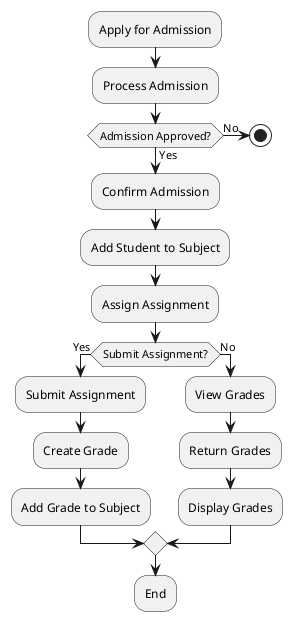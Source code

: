 @startuml Activity

:Apply for Admission;

:Process Admission;
if (Admission Approved?) then (Yes)
    :Confirm Admission;
else (No)
    stop
endif

:Add Student to Subject;

:Assign Assignment;
if (Submit Assignment?) then (Yes)
    :Submit Assignment;
    :Create Grade;
    :Add Grade to Subject;
else (No)

     :View Grades;
     :Return Grades;
     :Display Grades;
endif

:End;
@enduml
